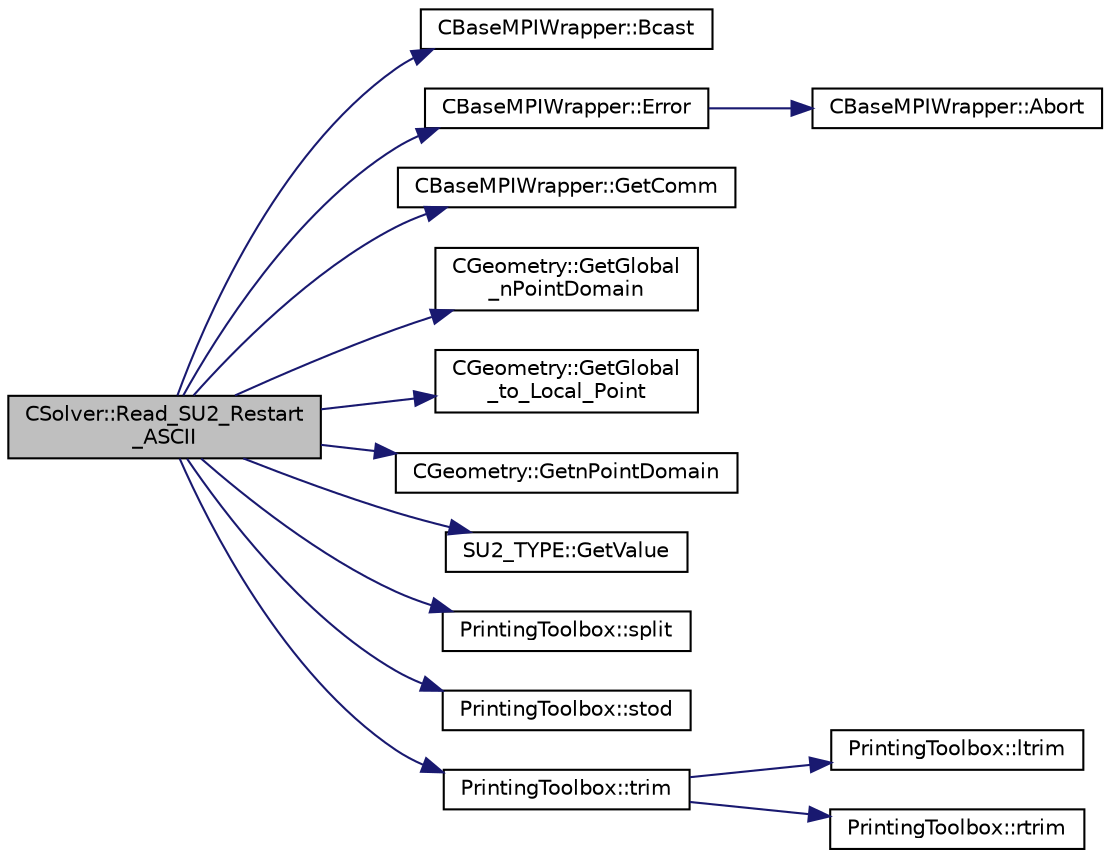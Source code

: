 digraph "CSolver::Read_SU2_Restart_ASCII"
{
 // LATEX_PDF_SIZE
  edge [fontname="Helvetica",fontsize="10",labelfontname="Helvetica",labelfontsize="10"];
  node [fontname="Helvetica",fontsize="10",shape=record];
  rankdir="LR";
  Node1 [label="CSolver::Read_SU2_Restart\l_ASCII",height=0.2,width=0.4,color="black", fillcolor="grey75", style="filled", fontcolor="black",tooltip="Read a native SU2 restart file in ASCII format."];
  Node1 -> Node2 [color="midnightblue",fontsize="10",style="solid",fontname="Helvetica"];
  Node2 [label="CBaseMPIWrapper::Bcast",height=0.2,width=0.4,color="black", fillcolor="white", style="filled",URL="$classCBaseMPIWrapper.html#a0db599277ab9197511cfd263b4da10f8",tooltip=" "];
  Node1 -> Node3 [color="midnightblue",fontsize="10",style="solid",fontname="Helvetica"];
  Node3 [label="CBaseMPIWrapper::Error",height=0.2,width=0.4,color="black", fillcolor="white", style="filled",URL="$classCBaseMPIWrapper.html#a04457c47629bda56704e6a8804833eeb",tooltip=" "];
  Node3 -> Node4 [color="midnightblue",fontsize="10",style="solid",fontname="Helvetica"];
  Node4 [label="CBaseMPIWrapper::Abort",height=0.2,width=0.4,color="black", fillcolor="white", style="filled",URL="$classCBaseMPIWrapper.html#af7297d861dca86b45cf561b6ab642e8f",tooltip=" "];
  Node1 -> Node5 [color="midnightblue",fontsize="10",style="solid",fontname="Helvetica"];
  Node5 [label="CBaseMPIWrapper::GetComm",height=0.2,width=0.4,color="black", fillcolor="white", style="filled",URL="$classCBaseMPIWrapper.html#a8154391fc3522954802889d81d4ef5da",tooltip=" "];
  Node1 -> Node6 [color="midnightblue",fontsize="10",style="solid",fontname="Helvetica"];
  Node6 [label="CGeometry::GetGlobal\l_nPointDomain",height=0.2,width=0.4,color="black", fillcolor="white", style="filled",URL="$classCGeometry.html#a1950b86a664c5da4d7df2a8b3d361a67",tooltip="Retrieve total number of nodes in a simulation across all processors (excluding halos)."];
  Node1 -> Node7 [color="midnightblue",fontsize="10",style="solid",fontname="Helvetica"];
  Node7 [label="CGeometry::GetGlobal\l_to_Local_Point",height=0.2,width=0.4,color="black", fillcolor="white", style="filled",URL="$classCGeometry.html#a6b44ca6618da53444192bbd3329dea18",tooltip="A virtual member."];
  Node1 -> Node8 [color="midnightblue",fontsize="10",style="solid",fontname="Helvetica"];
  Node8 [label="CGeometry::GetnPointDomain",height=0.2,width=0.4,color="black", fillcolor="white", style="filled",URL="$classCGeometry.html#ac84179060bbac1fe5e856ea3da850b6e",tooltip="Get number of real points (that belong to the domain)."];
  Node1 -> Node9 [color="midnightblue",fontsize="10",style="solid",fontname="Helvetica"];
  Node9 [label="SU2_TYPE::GetValue",height=0.2,width=0.4,color="black", fillcolor="white", style="filled",URL="$namespaceSU2__TYPE.html#adf52a59d6f4e578f7915ec9abbf7cb22",tooltip="Get the (primitive) value of the datatype (needs to be specialized for active types)."];
  Node1 -> Node10 [color="midnightblue",fontsize="10",style="solid",fontname="Helvetica"];
  Node10 [label="PrintingToolbox::split",height=0.2,width=0.4,color="black", fillcolor="white", style="filled",URL="$namespacePrintingToolbox.html#abd4b09ef601c48797157b3576d4c7141",tooltip=" "];
  Node1 -> Node11 [color="midnightblue",fontsize="10",style="solid",fontname="Helvetica"];
  Node11 [label="PrintingToolbox::stod",height=0.2,width=0.4,color="black", fillcolor="white", style="filled",URL="$namespacePrintingToolbox.html#a8847e43f5ff9dd98f59658edce9da4d6",tooltip=" "];
  Node1 -> Node12 [color="midnightblue",fontsize="10",style="solid",fontname="Helvetica"];
  Node12 [label="PrintingToolbox::trim",height=0.2,width=0.4,color="black", fillcolor="white", style="filled",URL="$namespacePrintingToolbox.html#a8d3bf1566f372942cfb12952d4fca751",tooltip=" "];
  Node12 -> Node13 [color="midnightblue",fontsize="10",style="solid",fontname="Helvetica"];
  Node13 [label="PrintingToolbox::ltrim",height=0.2,width=0.4,color="black", fillcolor="white", style="filled",URL="$namespacePrintingToolbox.html#a434608584a5874efeb4799797cdda637",tooltip=" "];
  Node12 -> Node14 [color="midnightblue",fontsize="10",style="solid",fontname="Helvetica"];
  Node14 [label="PrintingToolbox::rtrim",height=0.2,width=0.4,color="black", fillcolor="white", style="filled",URL="$namespacePrintingToolbox.html#a60e271bb6995e55d8c0a0522b714940d",tooltip=" "];
}
